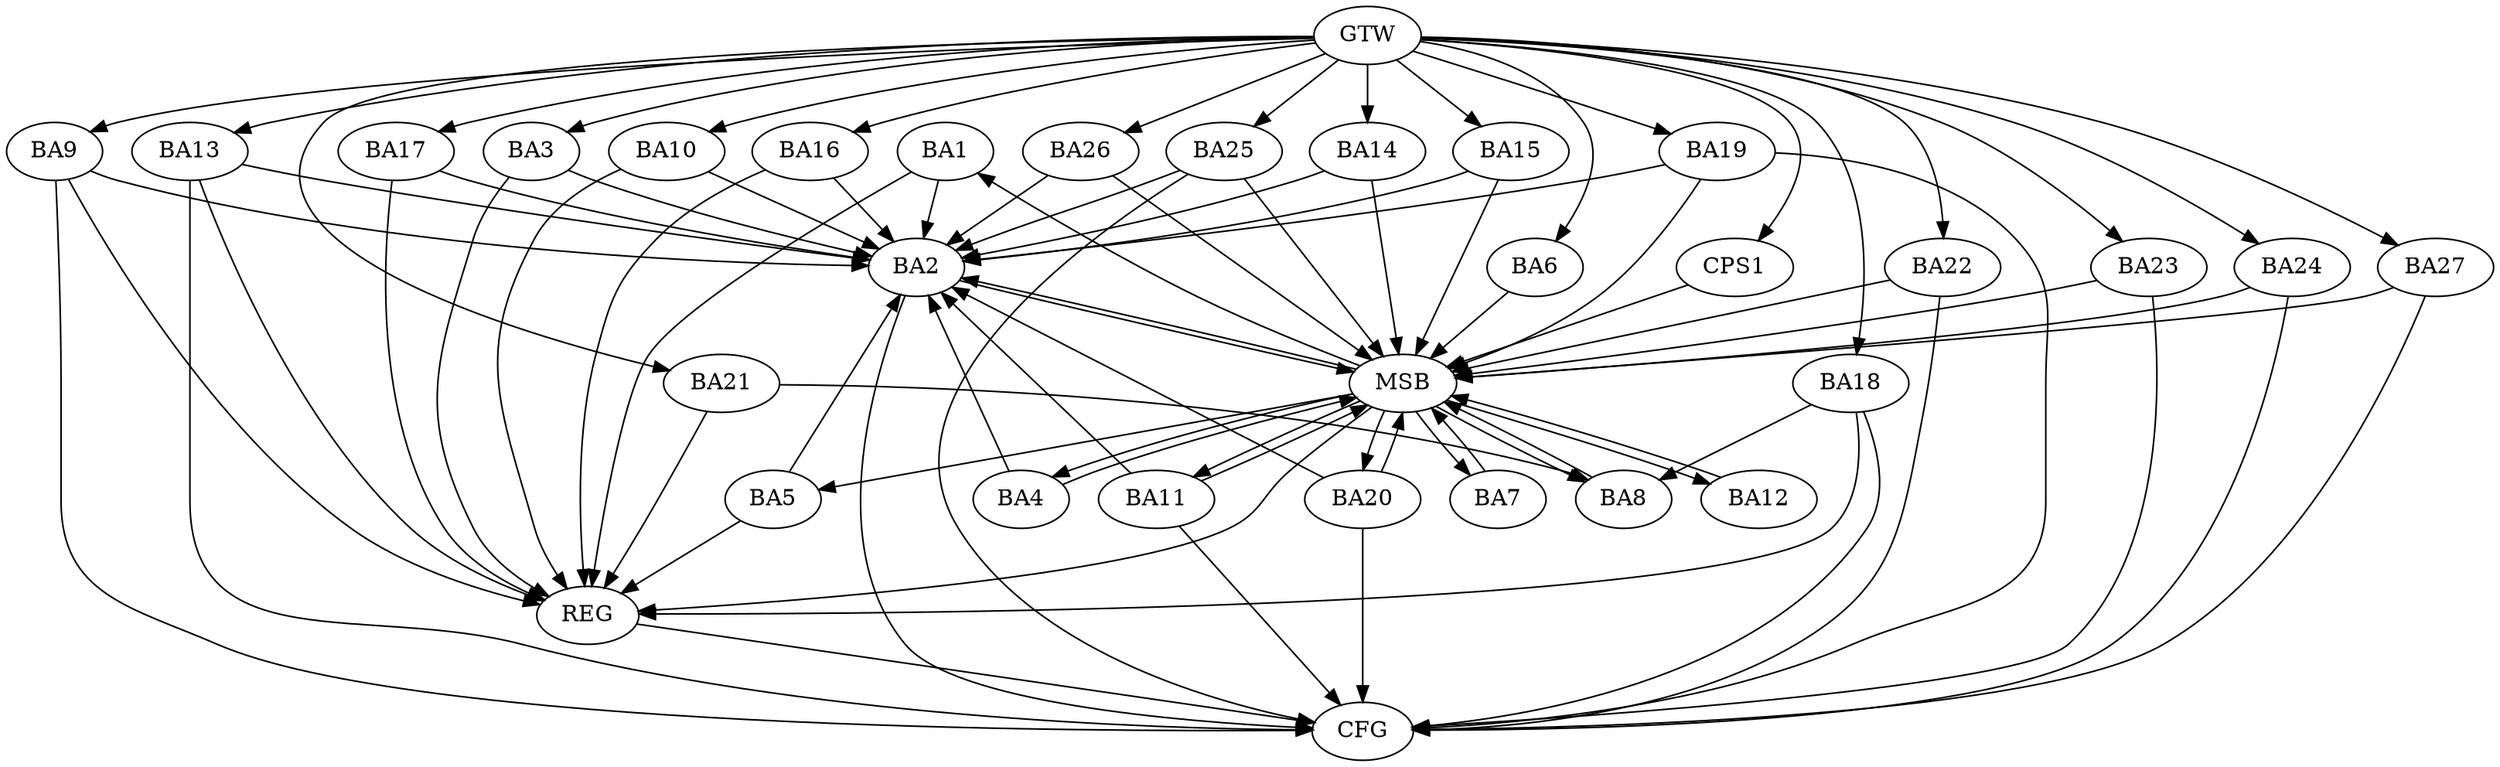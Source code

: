 strict digraph G {
  BA1 [ label="BA1" ];
  BA2 [ label="BA2" ];
  BA3 [ label="BA3" ];
  BA4 [ label="BA4" ];
  BA5 [ label="BA5" ];
  BA6 [ label="BA6" ];
  BA7 [ label="BA7" ];
  BA8 [ label="BA8" ];
  BA9 [ label="BA9" ];
  BA10 [ label="BA10" ];
  BA11 [ label="BA11" ];
  BA12 [ label="BA12" ];
  BA13 [ label="BA13" ];
  BA14 [ label="BA14" ];
  BA15 [ label="BA15" ];
  BA16 [ label="BA16" ];
  BA17 [ label="BA17" ];
  BA18 [ label="BA18" ];
  BA19 [ label="BA19" ];
  BA20 [ label="BA20" ];
  BA21 [ label="BA21" ];
  BA22 [ label="BA22" ];
  BA23 [ label="BA23" ];
  BA24 [ label="BA24" ];
  BA25 [ label="BA25" ];
  BA26 [ label="BA26" ];
  BA27 [ label="BA27" ];
  CPS1 [ label="CPS1" ];
  GTW [ label="GTW" ];
  REG [ label="REG" ];
  MSB [ label="MSB" ];
  CFG [ label="CFG" ];
  BA1 -> BA2;
  BA3 -> BA2;
  BA9 -> BA2;
  BA18 -> BA8;
  BA21 -> BA8;
  GTW -> BA3;
  GTW -> BA6;
  GTW -> BA9;
  GTW -> BA10;
  GTW -> BA13;
  GTW -> BA14;
  GTW -> BA15;
  GTW -> BA16;
  GTW -> BA17;
  GTW -> BA18;
  GTW -> BA19;
  GTW -> BA21;
  GTW -> BA22;
  GTW -> BA23;
  GTW -> BA24;
  GTW -> BA25;
  GTW -> BA26;
  GTW -> BA27;
  GTW -> CPS1;
  BA1 -> REG;
  BA3 -> REG;
  BA5 -> REG;
  BA9 -> REG;
  BA10 -> REG;
  BA13 -> REG;
  BA16 -> REG;
  BA17 -> REG;
  BA18 -> REG;
  BA21 -> REG;
  BA2 -> MSB;
  MSB -> BA1;
  MSB -> REG;
  BA4 -> MSB;
  BA6 -> MSB;
  MSB -> BA2;
  BA7 -> MSB;
  MSB -> BA5;
  BA8 -> MSB;
  BA11 -> MSB;
  MSB -> BA4;
  BA12 -> MSB;
  BA14 -> MSB;
  BA15 -> MSB;
  BA19 -> MSB;
  MSB -> BA7;
  BA20 -> MSB;
  BA22 -> MSB;
  BA23 -> MSB;
  MSB -> BA8;
  BA24 -> MSB;
  MSB -> BA12;
  BA25 -> MSB;
  BA26 -> MSB;
  BA27 -> MSB;
  CPS1 -> MSB;
  MSB -> BA11;
  MSB -> BA20;
  BA2 -> CFG;
  BA9 -> CFG;
  BA23 -> CFG;
  BA27 -> CFG;
  BA24 -> CFG;
  BA19 -> CFG;
  BA25 -> CFG;
  BA22 -> CFG;
  BA11 -> CFG;
  BA13 -> CFG;
  BA18 -> CFG;
  BA20 -> CFG;
  REG -> CFG;
  BA11 -> BA2;
  BA15 -> BA2;
  BA5 -> BA2;
  BA16 -> BA2;
  BA14 -> BA2;
  BA13 -> BA2;
  BA4 -> BA2;
  BA19 -> BA2;
  BA10 -> BA2;
  BA26 -> BA2;
  BA17 -> BA2;
  BA20 -> BA2;
  BA25 -> BA2;
}
